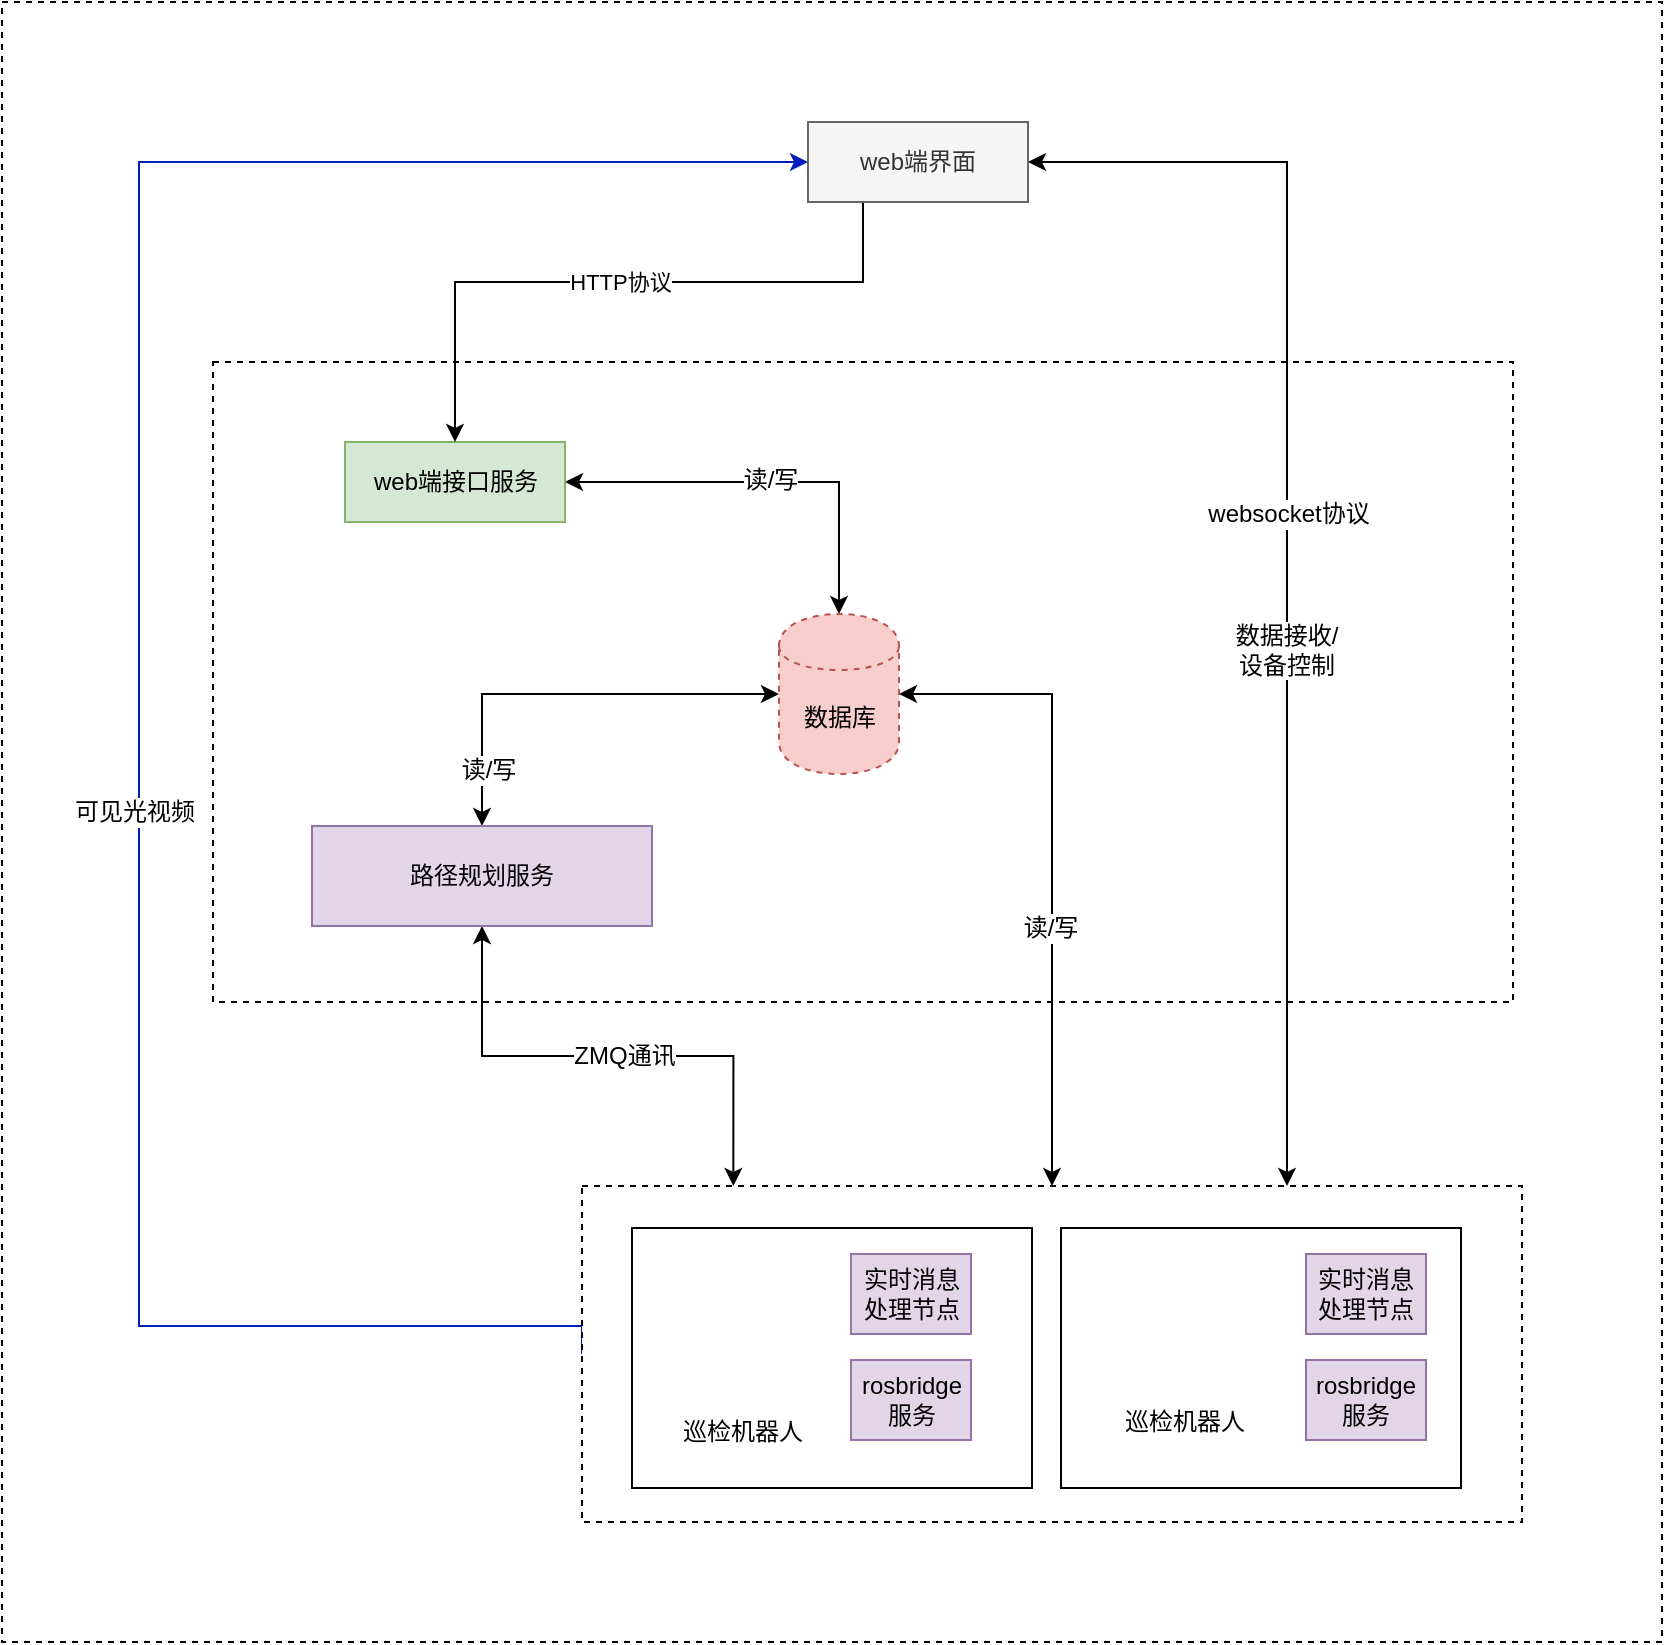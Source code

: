 <mxfile version="11.2.1" type="github" pages="1"><diagram id="PMFy5uhr8oNW0CpgbZ4c" name="Page-1"><mxGraphModel dx="1426" dy="747" grid="1" gridSize="10" guides="1" tooltips="1" connect="1" arrows="1" fold="1" page="1" pageScale="1" pageWidth="827" pageHeight="1169" math="0" shadow="0"><root><mxCell id="0"/><mxCell id="1" parent="0"/><mxCell id="f2yREIvLSWxIbtqtdsDa-39" value="" style="rounded=0;whiteSpace=wrap;html=1;dashed=1;" parent="1" vertex="1"><mxGeometry x="10" y="100" width="830" height="820" as="geometry"/></mxCell><mxCell id="f2yREIvLSWxIbtqtdsDa-14" value="" style="rounded=0;whiteSpace=wrap;html=1;dashed=1;" parent="1" vertex="1"><mxGeometry x="115.5" y="280" width="650" height="320" as="geometry"/></mxCell><mxCell id="f2yREIvLSWxIbtqtdsDa-28" style="edgeStyle=orthogonalEdgeStyle;rounded=0;orthogonalLoop=1;jettySize=auto;html=1;exitX=1;exitY=0.5;exitDx=0;exitDy=0;startArrow=classic;startFill=1;endArrow=classic;endFill=1;" parent="1" source="f2yREIvLSWxIbtqtdsDa-1" target="f2yREIvLSWxIbtqtdsDa-20" edge="1"><mxGeometry relative="1" as="geometry"/></mxCell><mxCell id="f2yREIvLSWxIbtqtdsDa-29" value="读/写" style="text;html=1;resizable=0;points=[];align=center;verticalAlign=middle;labelBackgroundColor=#ffffff;" parent="f2yREIvLSWxIbtqtdsDa-28" vertex="1" connectable="0"><mxGeometry x="0.005" y="1" relative="1" as="geometry"><mxPoint as="offset"/></mxGeometry></mxCell><mxCell id="f2yREIvLSWxIbtqtdsDa-1" value="web端接口服务" style="whiteSpace=wrap;html=1;fillColor=#d5e8d4;strokeColor=#82b366;" parent="1" vertex="1"><mxGeometry x="181.5" y="320" width="110" height="40" as="geometry"/></mxCell><mxCell id="f2yREIvLSWxIbtqtdsDa-12" style="edgeStyle=orthogonalEdgeStyle;rounded=0;orthogonalLoop=1;jettySize=auto;html=1;exitX=0.5;exitY=1;exitDx=0;exitDy=0;entryX=0.161;entryY=0;entryDx=0;entryDy=0;entryPerimeter=0;startArrow=classic;startFill=1;" parent="1" source="f2yREIvLSWxIbtqtdsDa-4" target="f2yREIvLSWxIbtqtdsDa-5" edge="1"><mxGeometry relative="1" as="geometry"/></mxCell><mxCell id="f2yREIvLSWxIbtqtdsDa-13" value="ZMQ通讯" style="text;html=1;resizable=0;points=[];align=center;verticalAlign=middle;labelBackgroundColor=#ffffff;" parent="f2yREIvLSWxIbtqtdsDa-12" vertex="1" connectable="0"><mxGeometry x="0.061" relative="1" as="geometry"><mxPoint as="offset"/></mxGeometry></mxCell><mxCell id="f2yREIvLSWxIbtqtdsDa-21" style="edgeStyle=orthogonalEdgeStyle;rounded=0;orthogonalLoop=1;jettySize=auto;html=1;exitX=0.5;exitY=0;exitDx=0;exitDy=0;entryX=0;entryY=0.5;entryDx=0;entryDy=0;startArrow=classic;startFill=1;" parent="1" source="f2yREIvLSWxIbtqtdsDa-4" target="f2yREIvLSWxIbtqtdsDa-20" edge="1"><mxGeometry relative="1" as="geometry"/></mxCell><mxCell id="f2yREIvLSWxIbtqtdsDa-22" value="读/写" style="text;html=1;resizable=0;points=[];align=center;verticalAlign=middle;labelBackgroundColor=#ffffff;" parent="f2yREIvLSWxIbtqtdsDa-21" vertex="1" connectable="0"><mxGeometry x="-0.361" y="-38" relative="1" as="geometry"><mxPoint as="offset"/></mxGeometry></mxCell><mxCell id="f2yREIvLSWxIbtqtdsDa-4" value="路径规划服务" style="whiteSpace=wrap;html=1;fillColor=#e1d5e7;strokeColor=#9673a6;" parent="1" vertex="1"><mxGeometry x="165" y="512" width="170" height="50" as="geometry"/></mxCell><mxCell id="f2yREIvLSWxIbtqtdsDa-37" style="edgeStyle=orthogonalEdgeStyle;rounded=0;orthogonalLoop=1;jettySize=auto;html=1;startArrow=none;startFill=0;endArrow=classic;endFill=1;exitX=0;exitY=0.5;exitDx=0;exitDy=0;entryX=0;entryY=0.5;entryDx=0;entryDy=0;fillColor=#0050ef;strokeColor=#001DBC;" parent="1" source="f2yREIvLSWxIbtqtdsDa-5" target="f2yREIvLSWxIbtqtdsDa-30" edge="1"><mxGeometry relative="1" as="geometry"><mxPoint x="358.5" y="242" as="targetPoint"/><mxPoint x="268.5" y="799" as="sourcePoint"/><Array as="points"><mxPoint x="78.5" y="762"/><mxPoint x="78.5" y="180"/></Array></mxGeometry></mxCell><mxCell id="f2yREIvLSWxIbtqtdsDa-38" value="可见光视频" style="text;html=1;resizable=0;points=[];align=center;verticalAlign=middle;labelBackgroundColor=#ffffff;" parent="f2yREIvLSWxIbtqtdsDa-37" vertex="1" connectable="0"><mxGeometry x="-0.144" y="3" relative="1" as="geometry"><mxPoint as="offset"/></mxGeometry></mxCell><mxCell id="f2yREIvLSWxIbtqtdsDa-5" value="" style="rounded=0;whiteSpace=wrap;html=1;dashed=1;" parent="1" vertex="1"><mxGeometry x="300" y="692" width="470" height="168" as="geometry"/></mxCell><mxCell id="AicwyyDPw4clUEli-9fK-11" style="edgeStyle=orthogonalEdgeStyle;rounded=0;orthogonalLoop=1;jettySize=auto;html=1;exitX=1;exitY=0.5;exitDx=0;exitDy=0;startArrow=classic;startFill=1;" edge="1" parent="1" source="f2yREIvLSWxIbtqtdsDa-20" target="f2yREIvLSWxIbtqtdsDa-5"><mxGeometry relative="1" as="geometry"/></mxCell><mxCell id="AicwyyDPw4clUEli-9fK-12" value="读/写" style="text;html=1;resizable=0;points=[];align=center;verticalAlign=middle;labelBackgroundColor=#ffffff;" vertex="1" connectable="0" parent="AicwyyDPw4clUEli-9fK-11"><mxGeometry x="0.201" y="-1" relative="1" as="geometry"><mxPoint as="offset"/></mxGeometry></mxCell><mxCell id="f2yREIvLSWxIbtqtdsDa-20" value="数据库" style="shape=cylinder;whiteSpace=wrap;html=1;boundedLbl=1;backgroundOutline=1;dashed=1;fillColor=#f8cecc;strokeColor=#b85450;" parent="1" vertex="1"><mxGeometry x="398.5" y="406" width="60" height="80" as="geometry"/></mxCell><mxCell id="f2yREIvLSWxIbtqtdsDa-33" value="HTTP协议" style="edgeStyle=orthogonalEdgeStyle;rounded=0;orthogonalLoop=1;jettySize=auto;html=1;exitX=0.25;exitY=1;exitDx=0;exitDy=0;entryX=0.5;entryY=0;entryDx=0;entryDy=0;startArrow=none;startFill=0;endArrow=classic;endFill=1;" parent="1" source="f2yREIvLSWxIbtqtdsDa-30" target="f2yREIvLSWxIbtqtdsDa-1" edge="1"><mxGeometry relative="1" as="geometry"><Array as="points"><mxPoint x="441" y="240"/><mxPoint x="237" y="240"/></Array></mxGeometry></mxCell><mxCell id="AicwyyDPw4clUEli-9fK-9" style="edgeStyle=orthogonalEdgeStyle;rounded=0;orthogonalLoop=1;jettySize=auto;html=1;exitX=1;exitY=0.5;exitDx=0;exitDy=0;entryX=0.75;entryY=0;entryDx=0;entryDy=0;startArrow=classic;startFill=1;" edge="1" parent="1" source="f2yREIvLSWxIbtqtdsDa-30" target="f2yREIvLSWxIbtqtdsDa-5"><mxGeometry relative="1" as="geometry"/></mxCell><mxCell id="AicwyyDPw4clUEli-9fK-10" value="数据接收/&lt;br&gt;设备控制" style="text;html=1;resizable=0;points=[];align=center;verticalAlign=middle;labelBackgroundColor=#ffffff;" vertex="1" connectable="0" parent="AicwyyDPw4clUEli-9fK-9"><mxGeometry x="0.165" y="-1" relative="1" as="geometry"><mxPoint as="offset"/></mxGeometry></mxCell><mxCell id="f2yREIvLSWxIbtqtdsDa-30" value="web端界面" style="whiteSpace=wrap;html=1;fillColor=#f5f5f5;strokeColor=#666666;fontColor=#333333;" parent="1" vertex="1"><mxGeometry x="413" y="160" width="110" height="40" as="geometry"/></mxCell><mxCell id="AicwyyDPw4clUEli-9fK-13" value="" style="rounded=0;whiteSpace=wrap;html=1;" vertex="1" parent="1"><mxGeometry x="325" y="713" width="200" height="130" as="geometry"/></mxCell><mxCell id="L2L_QzPhBE5zJQAKDlYj-1" value="巡检机器人" style="shape=image;html=1;verticalAlign=top;verticalLabelPosition=bottom;labelBackgroundColor=#ffffff;imageAspect=0;aspect=fixed;image=https://cdn2.iconfinder.com/data/icons/walle/128/basket_full.png" parent="1" vertex="1"><mxGeometry x="341" y="723" width="78" height="78" as="geometry"/></mxCell><mxCell id="AicwyyDPw4clUEli-9fK-1" value="实时消息处理节点" style="whiteSpace=wrap;html=1;fillColor=#e1d5e7;strokeColor=#9673a6;" vertex="1" parent="1"><mxGeometry x="434.5" y="726" width="60" height="40" as="geometry"/></mxCell><mxCell id="AicwyyDPw4clUEli-9fK-7" value="rosbridge&lt;br&gt;服务" style="whiteSpace=wrap;html=1;fillColor=#e1d5e7;strokeColor=#9673a6;" vertex="1" parent="1"><mxGeometry x="434.5" y="779" width="60" height="40" as="geometry"/></mxCell><mxCell id="AicwyyDPw4clUEli-9fK-14" value="" style="rounded=0;whiteSpace=wrap;html=1;" vertex="1" parent="1"><mxGeometry x="539.5" y="713" width="200" height="130" as="geometry"/></mxCell><mxCell id="f2yREIvLSWxIbtqtdsDa-23" value="实时消息处理节点" style="whiteSpace=wrap;html=1;fillColor=#e1d5e7;strokeColor=#9673a6;" parent="1" vertex="1"><mxGeometry x="662" y="726" width="60" height="40" as="geometry"/></mxCell><mxCell id="L2L_QzPhBE5zJQAKDlYj-2" value="巡检机器人" style="shape=image;html=1;verticalAlign=top;verticalLabelPosition=bottom;labelBackgroundColor=#ffffff;imageAspect=0;aspect=fixed;image=https://cdn2.iconfinder.com/data/icons/walle/128/basket_full.png" parent="1" vertex="1"><mxGeometry x="561.5" y="718" width="78" height="78" as="geometry"/></mxCell><mxCell id="AicwyyDPw4clUEli-9fK-8" value="rosbridge&lt;br&gt;服务" style="whiteSpace=wrap;html=1;fillColor=#e1d5e7;strokeColor=#9673a6;" vertex="1" parent="1"><mxGeometry x="662" y="779" width="60" height="40" as="geometry"/></mxCell><mxCell id="AicwyyDPw4clUEli-9fK-15" value="websocket协议" style="text;html=1;resizable=0;points=[];align=center;verticalAlign=middle;labelBackgroundColor=#ffffff;" vertex="1" connectable="0" parent="1"><mxGeometry x="662" y="420" as="geometry"><mxPoint x="-9" y="-64" as="offset"/></mxGeometry></mxCell></root></mxGraphModel></diagram></mxfile>